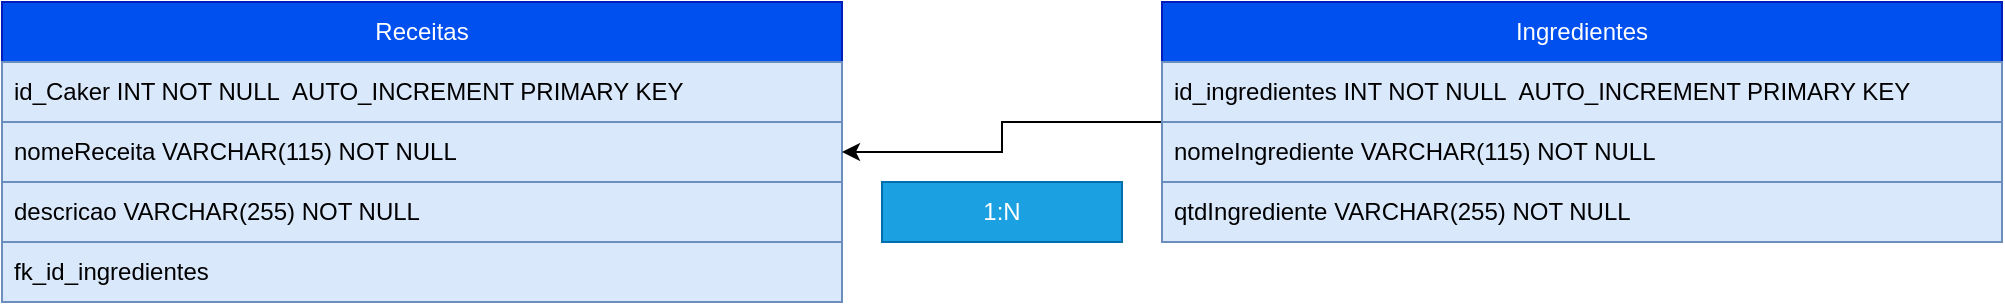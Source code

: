 <mxfile version="25.0.1">
  <diagram name="Página-1" id="9l75PCDv4ZV6ALO1pNF0">
    <mxGraphModel dx="1761" dy="485" grid="1" gridSize="10" guides="1" tooltips="1" connect="1" arrows="1" fold="1" page="1" pageScale="1" pageWidth="827" pageHeight="1169" math="0" shadow="0">
      <root>
        <mxCell id="0" />
        <mxCell id="1" parent="0" />
        <mxCell id="H3zuvI8M44vTZvCof-u4-1" value="Receitas" style="swimlane;fontStyle=0;childLayout=stackLayout;horizontal=1;startSize=30;horizontalStack=0;resizeParent=1;resizeParentMax=0;resizeLast=0;collapsible=1;marginBottom=0;whiteSpace=wrap;html=1;fillColor=#0050ef;strokeColor=#001DBC;fontColor=#ffffff;" parent="1" vertex="1">
          <mxGeometry x="-20" y="50" width="420" height="120" as="geometry" />
        </mxCell>
        <mxCell id="H3zuvI8M44vTZvCof-u4-2" value="id_Caker INT NOT NULL&amp;nbsp; AUTO_INCREMENT PRIMARY KEY" style="text;strokeColor=#6c8ebf;fillColor=#dae8fc;align=left;verticalAlign=middle;spacingLeft=4;spacingRight=4;overflow=hidden;points=[[0,0.5],[1,0.5]];portConstraint=eastwest;rotatable=0;whiteSpace=wrap;html=1;" parent="H3zuvI8M44vTZvCof-u4-1" vertex="1">
          <mxGeometry y="30" width="420" height="30" as="geometry" />
        </mxCell>
        <mxCell id="H3zuvI8M44vTZvCof-u4-3" value="nomeReceita VARCHAR(115) NOT NULL" style="text;strokeColor=#6c8ebf;fillColor=#dae8fc;align=left;verticalAlign=middle;spacingLeft=4;spacingRight=4;overflow=hidden;points=[[0,0.5],[1,0.5]];portConstraint=eastwest;rotatable=0;whiteSpace=wrap;html=1;" parent="H3zuvI8M44vTZvCof-u4-1" vertex="1">
          <mxGeometry y="60" width="420" height="30" as="geometry" />
        </mxCell>
        <mxCell id="H3zuvI8M44vTZvCof-u4-4" value="descricao VARCHAR(255) NOT NULL" style="text;strokeColor=#6c8ebf;fillColor=#dae8fc;align=left;verticalAlign=middle;spacingLeft=4;spacingRight=4;overflow=hidden;points=[[0,0.5],[1,0.5]];portConstraint=eastwest;rotatable=0;whiteSpace=wrap;html=1;" parent="H3zuvI8M44vTZvCof-u4-1" vertex="1">
          <mxGeometry y="90" width="420" height="30" as="geometry" />
        </mxCell>
        <mxCell id="H3zuvI8M44vTZvCof-u4-11" value="fk_id_ingredientes" style="text;strokeColor=#6c8ebf;fillColor=#dae8fc;align=left;verticalAlign=middle;spacingLeft=4;spacingRight=4;overflow=hidden;points=[[0,0.5],[1,0.5]];portConstraint=eastwest;rotatable=0;whiteSpace=wrap;html=1;" parent="1" vertex="1">
          <mxGeometry x="-20" y="170" width="420" height="30" as="geometry" />
        </mxCell>
        <mxCell id="H3zuvI8M44vTZvCof-u4-18" style="edgeStyle=orthogonalEdgeStyle;rounded=0;orthogonalLoop=1;jettySize=auto;html=1;entryX=1;entryY=0.5;entryDx=0;entryDy=0;" parent="1" source="H3zuvI8M44vTZvCof-u4-12" target="H3zuvI8M44vTZvCof-u4-3" edge="1">
          <mxGeometry relative="1" as="geometry" />
        </mxCell>
        <mxCell id="H3zuvI8M44vTZvCof-u4-12" value="Ingredientes" style="swimlane;fontStyle=0;childLayout=stackLayout;horizontal=1;startSize=30;horizontalStack=0;resizeParent=1;resizeParentMax=0;resizeLast=0;collapsible=1;marginBottom=0;whiteSpace=wrap;html=1;fillColor=#0050ef;strokeColor=#001DBC;fontColor=#ffffff;" parent="1" vertex="1">
          <mxGeometry x="560" y="50" width="420" height="120" as="geometry" />
        </mxCell>
        <mxCell id="H3zuvI8M44vTZvCof-u4-13" value="id_ingredientes INT NOT NULL&amp;nbsp; AUTO_INCREMENT PRIMARY KEY" style="text;strokeColor=#6c8ebf;fillColor=#dae8fc;align=left;verticalAlign=middle;spacingLeft=4;spacingRight=4;overflow=hidden;points=[[0,0.5],[1,0.5]];portConstraint=eastwest;rotatable=0;whiteSpace=wrap;html=1;" parent="H3zuvI8M44vTZvCof-u4-12" vertex="1">
          <mxGeometry y="30" width="420" height="30" as="geometry" />
        </mxCell>
        <mxCell id="H3zuvI8M44vTZvCof-u4-14" value="nomeIngrediente VARCHAR(115) NOT NULL" style="text;strokeColor=#6c8ebf;fillColor=#dae8fc;align=left;verticalAlign=middle;spacingLeft=4;spacingRight=4;overflow=hidden;points=[[0,0.5],[1,0.5]];portConstraint=eastwest;rotatable=0;whiteSpace=wrap;html=1;" parent="H3zuvI8M44vTZvCof-u4-12" vertex="1">
          <mxGeometry y="60" width="420" height="30" as="geometry" />
        </mxCell>
        <mxCell id="H3zuvI8M44vTZvCof-u4-15" value="qtdIngrediente VARCHAR(255) NOT NULL" style="text;strokeColor=#6c8ebf;fillColor=#dae8fc;align=left;verticalAlign=middle;spacingLeft=4;spacingRight=4;overflow=hidden;points=[[0,0.5],[1,0.5]];portConstraint=eastwest;rotatable=0;whiteSpace=wrap;html=1;" parent="H3zuvI8M44vTZvCof-u4-12" vertex="1">
          <mxGeometry y="90" width="420" height="30" as="geometry" />
        </mxCell>
        <mxCell id="H3zuvI8M44vTZvCof-u4-19" value="1:N" style="whiteSpace=wrap;html=1;fillColor=#1ba1e2;fontColor=#ffffff;strokeColor=#006EAF;" parent="1" vertex="1">
          <mxGeometry x="420" y="140" width="120" height="30" as="geometry" />
        </mxCell>
      </root>
    </mxGraphModel>
  </diagram>
</mxfile>
